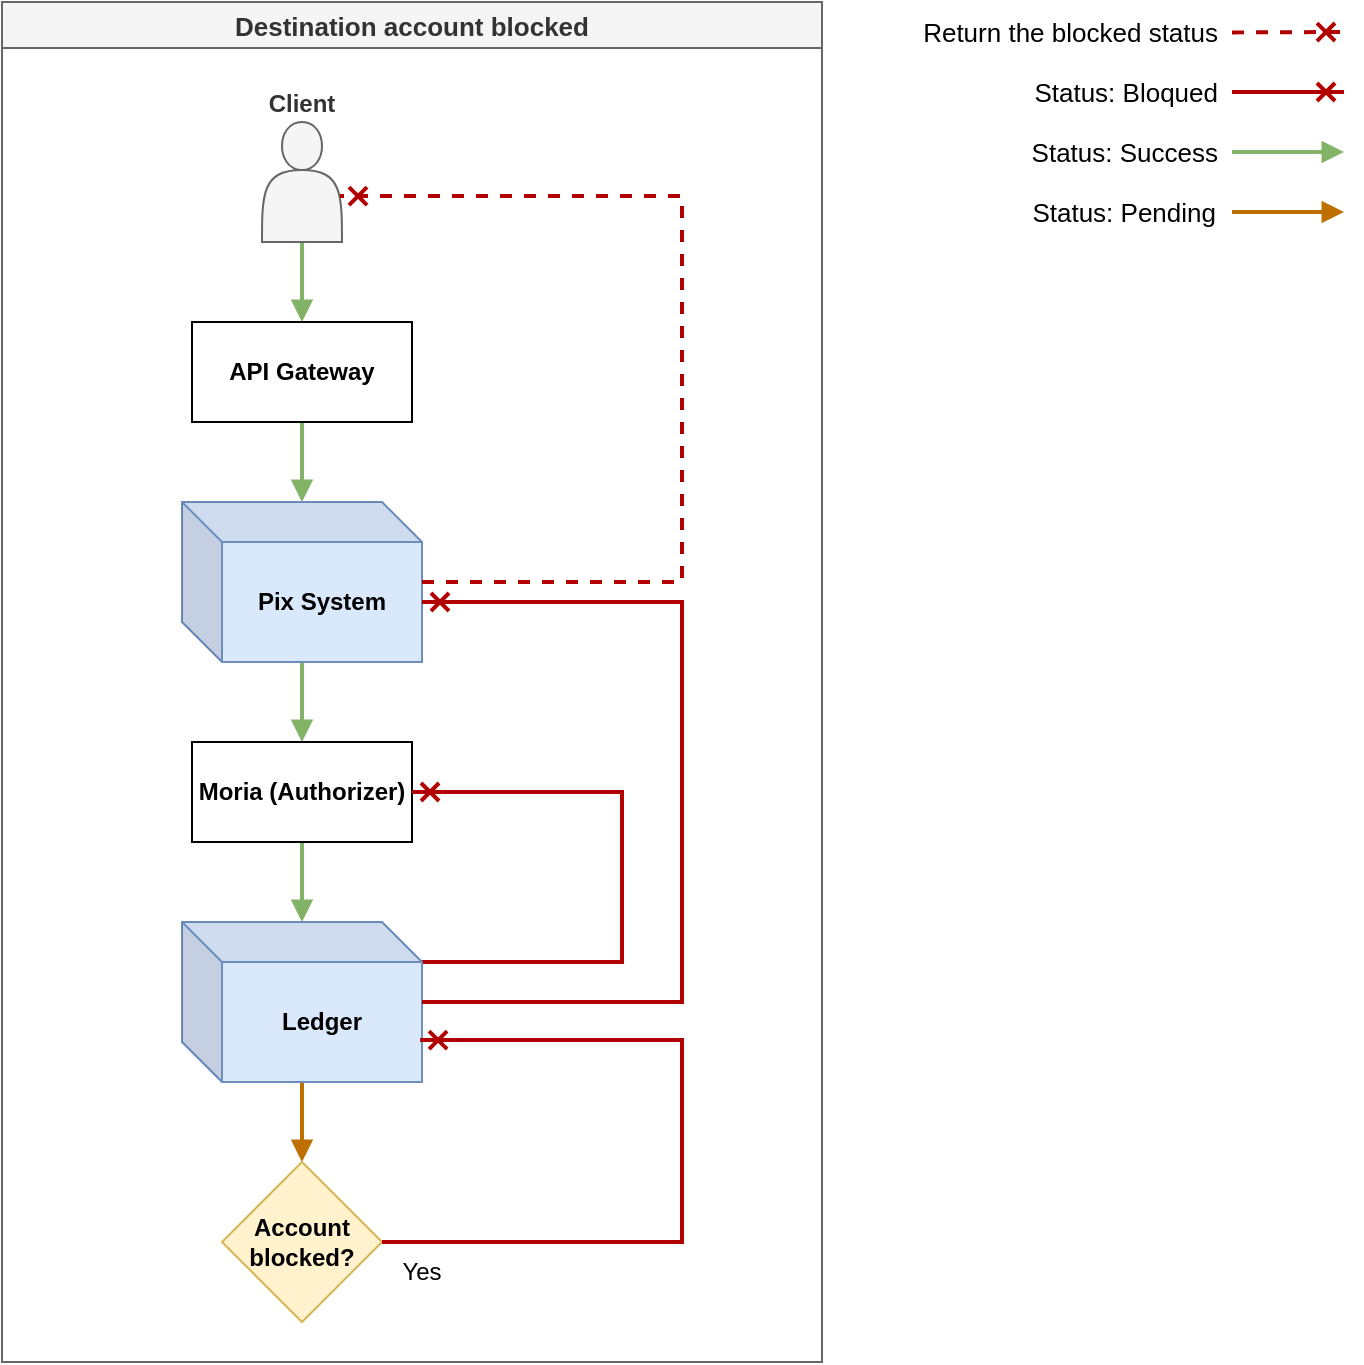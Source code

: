 <mxfile version="24.8.6">
  <diagram name="Página-1" id="dRX7ZYTVoZtRGon0rKku">
    <mxGraphModel dx="1426" dy="747" grid="1" gridSize="10" guides="1" tooltips="1" connect="1" arrows="1" fold="1" page="1" pageScale="1" pageWidth="1169" pageHeight="827" math="0" shadow="0">
      <root>
        <mxCell id="0" />
        <mxCell id="1" parent="0" />
        <mxCell id="C-ve4CxayblkbBo4Nip_-1" value="" style="endArrow=cross;html=1;rounded=0;fillColor=#e51400;strokeColor=#B20000;dashed=1;strokeWidth=2;fontSize=13;align=right;fontStyle=0;endFill=0;" edge="1" parent="1">
          <mxGeometry width="50" height="50" relative="1" as="geometry">
            <mxPoint x="735" y="55.21" as="sourcePoint" />
            <mxPoint x="791" y="55" as="targetPoint" />
          </mxGeometry>
        </mxCell>
        <mxCell id="C-ve4CxayblkbBo4Nip_-2" value="Return the blocked status" style="text;html=1;align=right;verticalAlign=middle;whiteSpace=wrap;rounded=0;fontSize=13;fontStyle=0" vertex="1" parent="1">
          <mxGeometry x="580" y="40" width="150" height="30" as="geometry" />
        </mxCell>
        <mxCell id="C-ve4CxayblkbBo4Nip_-3" value="" style="edgeStyle=orthogonalEdgeStyle;rounded=0;orthogonalLoop=1;jettySize=auto;html=1;endArrow=cross;endFill=0;fillColor=#e51400;strokeColor=#B20000;strokeWidth=2;fontSize=13;align=right;fontStyle=0" edge="1" parent="1">
          <mxGeometry relative="1" as="geometry">
            <mxPoint x="735" y="85" as="sourcePoint" />
            <mxPoint x="791" y="85" as="targetPoint" />
          </mxGeometry>
        </mxCell>
        <mxCell id="C-ve4CxayblkbBo4Nip_-4" value="" style="edgeStyle=orthogonalEdgeStyle;rounded=0;orthogonalLoop=1;jettySize=auto;html=1;endArrow=block;endFill=1;fillColor=#d5e8d4;strokeColor=#82b366;strokeWidth=2;fontSize=13;align=right;fontStyle=0" edge="1" parent="1">
          <mxGeometry relative="1" as="geometry">
            <mxPoint x="735" y="115" as="sourcePoint" />
            <mxPoint x="791" y="115" as="targetPoint" />
          </mxGeometry>
        </mxCell>
        <mxCell id="C-ve4CxayblkbBo4Nip_-5" value="" style="edgeStyle=orthogonalEdgeStyle;rounded=0;orthogonalLoop=1;jettySize=auto;html=1;endArrow=block;endFill=1;fillColor=#f0a30a;strokeColor=#BD7000;strokeWidth=2;fontSize=13;align=right;fontStyle=0" edge="1" parent="1">
          <mxGeometry relative="1" as="geometry">
            <mxPoint x="735" y="145" as="sourcePoint" />
            <mxPoint x="791" y="145" as="targetPoint" />
          </mxGeometry>
        </mxCell>
        <mxCell id="C-ve4CxayblkbBo4Nip_-6" value="Status: Bloqued" style="text;html=1;align=right;verticalAlign=middle;whiteSpace=wrap;rounded=0;fontSize=13;fontStyle=0" vertex="1" parent="1">
          <mxGeometry x="626" y="70" width="104" height="30" as="geometry" />
        </mxCell>
        <mxCell id="C-ve4CxayblkbBo4Nip_-7" value="Status: Success" style="text;html=1;align=right;verticalAlign=middle;whiteSpace=wrap;rounded=0;fontSize=13;fontStyle=0" vertex="1" parent="1">
          <mxGeometry x="611" y="100" width="119" height="30" as="geometry" />
        </mxCell>
        <mxCell id="C-ve4CxayblkbBo4Nip_-8" value="Status: Pending" style="text;html=1;align=right;verticalAlign=middle;whiteSpace=wrap;rounded=0;fontSize=13;fontStyle=0" vertex="1" parent="1">
          <mxGeometry x="610" y="130" width="119" height="30" as="geometry" />
        </mxCell>
        <mxCell id="C-ve4CxayblkbBo4Nip_-9" value="&lt;span style=&quot;font-size: 13px;&quot;&gt;Destination account blocked&lt;/span&gt;" style="swimlane;whiteSpace=wrap;html=1;fillColor=#f5f5f5;fontColor=#333333;strokeColor=#666666;" vertex="1" parent="1">
          <mxGeometry x="120" y="40" width="410" height="680" as="geometry" />
        </mxCell>
        <mxCell id="C-ve4CxayblkbBo4Nip_-10" value="" style="edgeStyle=orthogonalEdgeStyle;rounded=0;orthogonalLoop=1;jettySize=auto;html=1;fillColor=#d5e8d4;strokeColor=#82b366;strokeWidth=2;endArrow=block;endFill=1;" edge="1" parent="C-ve4CxayblkbBo4Nip_-9" source="C-ve4CxayblkbBo4Nip_-11" target="C-ve4CxayblkbBo4Nip_-13">
          <mxGeometry relative="1" as="geometry" />
        </mxCell>
        <mxCell id="C-ve4CxayblkbBo4Nip_-11" value="Client" style="shape=actor;whiteSpace=wrap;html=1;verticalAlign=bottom;labelPosition=center;verticalLabelPosition=top;align=center;fillColor=#f5f5f5;fontColor=#333333;strokeColor=#666666;fontStyle=1" vertex="1" parent="C-ve4CxayblkbBo4Nip_-9">
          <mxGeometry x="130" y="60" width="40" height="60" as="geometry" />
        </mxCell>
        <mxCell id="C-ve4CxayblkbBo4Nip_-12" value="" style="edgeStyle=orthogonalEdgeStyle;rounded=0;orthogonalLoop=1;jettySize=auto;html=1;fillColor=#d5e8d4;strokeColor=#82b366;strokeWidth=2;endArrow=block;endFill=1;" edge="1" parent="C-ve4CxayblkbBo4Nip_-9" source="C-ve4CxayblkbBo4Nip_-13" target="C-ve4CxayblkbBo4Nip_-15">
          <mxGeometry relative="1" as="geometry" />
        </mxCell>
        <mxCell id="C-ve4CxayblkbBo4Nip_-13" value="API Gateway" style="rounded=0;whiteSpace=wrap;html=1;fontStyle=1" vertex="1" parent="C-ve4CxayblkbBo4Nip_-9">
          <mxGeometry x="95" y="160" width="110" height="50" as="geometry" />
        </mxCell>
        <mxCell id="C-ve4CxayblkbBo4Nip_-14" value="" style="edgeStyle=orthogonalEdgeStyle;rounded=0;orthogonalLoop=1;jettySize=auto;html=1;fillColor=#d5e8d4;strokeColor=#82b366;strokeWidth=2;endArrow=block;endFill=1;" edge="1" parent="C-ve4CxayblkbBo4Nip_-9" source="C-ve4CxayblkbBo4Nip_-15" target="C-ve4CxayblkbBo4Nip_-17">
          <mxGeometry relative="1" as="geometry" />
        </mxCell>
        <mxCell id="C-ve4CxayblkbBo4Nip_-15" value="Pix System" style="shape=cube;whiteSpace=wrap;html=1;boundedLbl=1;backgroundOutline=1;darkOpacity=0.05;darkOpacity2=0.1;fillColor=#dae8fc;strokeColor=#6c8ebf;fontStyle=1" vertex="1" parent="C-ve4CxayblkbBo4Nip_-9">
          <mxGeometry x="90" y="250" width="120" height="80" as="geometry" />
        </mxCell>
        <mxCell id="C-ve4CxayblkbBo4Nip_-16" value="" style="edgeStyle=orthogonalEdgeStyle;rounded=0;orthogonalLoop=1;jettySize=auto;html=1;strokeWidth=2;fillColor=#d5e8d4;strokeColor=#82b366;endArrow=block;endFill=1;" edge="1" parent="C-ve4CxayblkbBo4Nip_-9" source="C-ve4CxayblkbBo4Nip_-17" target="C-ve4CxayblkbBo4Nip_-20">
          <mxGeometry relative="1" as="geometry" />
        </mxCell>
        <mxCell id="C-ve4CxayblkbBo4Nip_-17" value="Moria (Authorizer)" style="rounded=0;whiteSpace=wrap;html=1;fontStyle=1" vertex="1" parent="C-ve4CxayblkbBo4Nip_-9">
          <mxGeometry x="95" y="370" width="110" height="50" as="geometry" />
        </mxCell>
        <mxCell id="C-ve4CxayblkbBo4Nip_-19" style="edgeStyle=orthogonalEdgeStyle;rounded=0;orthogonalLoop=1;jettySize=auto;html=1;entryX=1;entryY=0.5;entryDx=0;entryDy=0;fillColor=#e51400;strokeColor=#B20000;strokeWidth=2;endArrow=cross;endFill=0;" edge="1" parent="C-ve4CxayblkbBo4Nip_-9" source="C-ve4CxayblkbBo4Nip_-20" target="C-ve4CxayblkbBo4Nip_-17">
          <mxGeometry relative="1" as="geometry">
            <Array as="points">
              <mxPoint x="310" y="480" />
              <mxPoint x="310" y="395" />
            </Array>
          </mxGeometry>
        </mxCell>
        <mxCell id="C-ve4CxayblkbBo4Nip_-28" value="" style="edgeStyle=orthogonalEdgeStyle;rounded=0;orthogonalLoop=1;jettySize=auto;html=1;fillColor=#f0a30a;strokeColor=#BD7000;strokeWidth=2;endArrow=block;endFill=1;" edge="1" parent="C-ve4CxayblkbBo4Nip_-9" source="C-ve4CxayblkbBo4Nip_-20" target="C-ve4CxayblkbBo4Nip_-23">
          <mxGeometry relative="1" as="geometry" />
        </mxCell>
        <mxCell id="C-ve4CxayblkbBo4Nip_-20" value="Ledger" style="shape=cube;whiteSpace=wrap;html=1;boundedLbl=1;backgroundOutline=1;darkOpacity=0.05;darkOpacity2=0.1;fillColor=#dae8fc;strokeColor=#6c8ebf;fontStyle=1" vertex="1" parent="C-ve4CxayblkbBo4Nip_-9">
          <mxGeometry x="90" y="460" width="120" height="80" as="geometry" />
        </mxCell>
        <mxCell id="C-ve4CxayblkbBo4Nip_-23" value="&lt;div&gt;&lt;b&gt;Account blocked?&lt;/b&gt;&lt;/div&gt;" style="rhombus;whiteSpace=wrap;html=1;fillColor=#fff2cc;strokeColor=#d6b656;" vertex="1" parent="C-ve4CxayblkbBo4Nip_-9">
          <mxGeometry x="110" y="580" width="80" height="80" as="geometry" />
        </mxCell>
        <mxCell id="C-ve4CxayblkbBo4Nip_-25" style="edgeStyle=orthogonalEdgeStyle;rounded=0;orthogonalLoop=1;jettySize=auto;html=1;entryX=0;entryY=0;entryDx=120;entryDy=50;entryPerimeter=0;fillColor=#e51400;strokeColor=#B20000;strokeWidth=2;endArrow=cross;endFill=0;" edge="1" parent="C-ve4CxayblkbBo4Nip_-9" source="C-ve4CxayblkbBo4Nip_-20" target="C-ve4CxayblkbBo4Nip_-15">
          <mxGeometry relative="1" as="geometry">
            <Array as="points">
              <mxPoint x="340" y="500" />
              <mxPoint x="340" y="300" />
            </Array>
          </mxGeometry>
        </mxCell>
        <mxCell id="C-ve4CxayblkbBo4Nip_-26" style="edgeStyle=orthogonalEdgeStyle;rounded=0;orthogonalLoop=1;jettySize=auto;html=1;entryX=0.975;entryY=0.617;entryDx=0;entryDy=0;entryPerimeter=0;dashed=1;fillColor=#e51400;strokeColor=#B20000;strokeWidth=2;endArrow=cross;endFill=0;" edge="1" parent="C-ve4CxayblkbBo4Nip_-9" source="C-ve4CxayblkbBo4Nip_-15" target="C-ve4CxayblkbBo4Nip_-11">
          <mxGeometry relative="1" as="geometry">
            <Array as="points">
              <mxPoint x="340" y="290" />
              <mxPoint x="340" y="97" />
            </Array>
          </mxGeometry>
        </mxCell>
        <mxCell id="C-ve4CxayblkbBo4Nip_-27" value="Yes" style="text;html=1;align=center;verticalAlign=middle;whiteSpace=wrap;rounded=0;" vertex="1" parent="C-ve4CxayblkbBo4Nip_-9">
          <mxGeometry x="180" y="620" width="60" height="30" as="geometry" />
        </mxCell>
        <mxCell id="C-ve4CxayblkbBo4Nip_-29" style="edgeStyle=orthogonalEdgeStyle;rounded=0;orthogonalLoop=1;jettySize=auto;html=1;entryX=0.992;entryY=0.738;entryDx=0;entryDy=0;entryPerimeter=0;fillColor=#e51400;strokeColor=#B20000;strokeWidth=2;endArrow=cross;endFill=0;" edge="1" parent="C-ve4CxayblkbBo4Nip_-9" source="C-ve4CxayblkbBo4Nip_-23" target="C-ve4CxayblkbBo4Nip_-20">
          <mxGeometry relative="1" as="geometry">
            <Array as="points">
              <mxPoint x="340" y="620" />
              <mxPoint x="340" y="519" />
            </Array>
          </mxGeometry>
        </mxCell>
      </root>
    </mxGraphModel>
  </diagram>
</mxfile>
